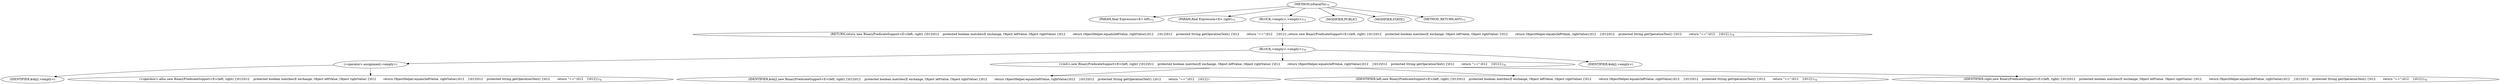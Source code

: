 digraph "isEqualTo" {  
"63" [label = <(METHOD,isEqualTo)<SUB>73</SUB>> ]
"64" [label = <(PARAM,final Expression&lt;E&gt; left)<SUB>73</SUB>> ]
"65" [label = <(PARAM,final Expression&lt;E&gt; right)<SUB>73</SUB>> ]
"66" [label = <(BLOCK,&lt;empty&gt;,&lt;empty&gt;)<SUB>73</SUB>> ]
"67" [label = <(RETURN,return new BinaryPredicateSupport&lt;E&gt;(left, right) {\012\012    protected boolean matches(E exchange, Object leftValue, Object rightValue) {\012        return ObjectHelper.equals(leftValue, rightValue);\012    }\012\012    protected String getOperationText() {\012        return &quot;==&quot;;\012    }\012};,return new BinaryPredicateSupport&lt;E&gt;(left, right) {\012\012    protected boolean matches(E exchange, Object leftValue, Object rightValue) {\012        return ObjectHelper.equals(leftValue, rightValue);\012    }\012\012    protected String getOperationText() {\012        return &quot;==&quot;;\012    }\012};)<SUB>74</SUB>> ]
"68" [label = <(BLOCK,&lt;empty&gt;,&lt;empty&gt;)<SUB>74</SUB>> ]
"69" [label = <(&lt;operator&gt;.assignment,&lt;empty&gt;)> ]
"70" [label = <(IDENTIFIER,$obj2,&lt;empty&gt;)> ]
"71" [label = <(&lt;operator&gt;.alloc,new BinaryPredicateSupport&lt;E&gt;(left, right) {\012\012    protected boolean matches(E exchange, Object leftValue, Object rightValue) {\012        return ObjectHelper.equals(leftValue, rightValue);\012    }\012\012    protected String getOperationText() {\012        return &quot;==&quot;;\012    }\012})<SUB>74</SUB>> ]
"72" [label = <(&lt;init&gt;,new BinaryPredicateSupport&lt;E&gt;(left, right) {\012\012    protected boolean matches(E exchange, Object leftValue, Object rightValue) {\012        return ObjectHelper.equals(leftValue, rightValue);\012    }\012\012    protected String getOperationText() {\012        return &quot;==&quot;;\012    }\012})<SUB>74</SUB>> ]
"73" [label = <(IDENTIFIER,$obj2,new BinaryPredicateSupport&lt;E&gt;(left, right) {\012\012    protected boolean matches(E exchange, Object leftValue, Object rightValue) {\012        return ObjectHelper.equals(leftValue, rightValue);\012    }\012\012    protected String getOperationText() {\012        return &quot;==&quot;;\012    }\012})> ]
"74" [label = <(IDENTIFIER,left,new BinaryPredicateSupport&lt;E&gt;(left, right) {\012\012    protected boolean matches(E exchange, Object leftValue, Object rightValue) {\012        return ObjectHelper.equals(leftValue, rightValue);\012    }\012\012    protected String getOperationText() {\012        return &quot;==&quot;;\012    }\012})<SUB>74</SUB>> ]
"75" [label = <(IDENTIFIER,right,new BinaryPredicateSupport&lt;E&gt;(left, right) {\012\012    protected boolean matches(E exchange, Object leftValue, Object rightValue) {\012        return ObjectHelper.equals(leftValue, rightValue);\012    }\012\012    protected String getOperationText() {\012        return &quot;==&quot;;\012    }\012})<SUB>74</SUB>> ]
"76" [label = <(IDENTIFIER,$obj2,&lt;empty&gt;)> ]
"77" [label = <(MODIFIER,PUBLIC)> ]
"78" [label = <(MODIFIER,STATIC)> ]
"79" [label = <(METHOD_RETURN,ANY)<SUB>73</SUB>> ]
  "63" -> "64" 
  "63" -> "65" 
  "63" -> "66" 
  "63" -> "77" 
  "63" -> "78" 
  "63" -> "79" 
  "66" -> "67" 
  "67" -> "68" 
  "68" -> "69" 
  "68" -> "72" 
  "68" -> "76" 
  "69" -> "70" 
  "69" -> "71" 
  "72" -> "73" 
  "72" -> "74" 
  "72" -> "75" 
}
